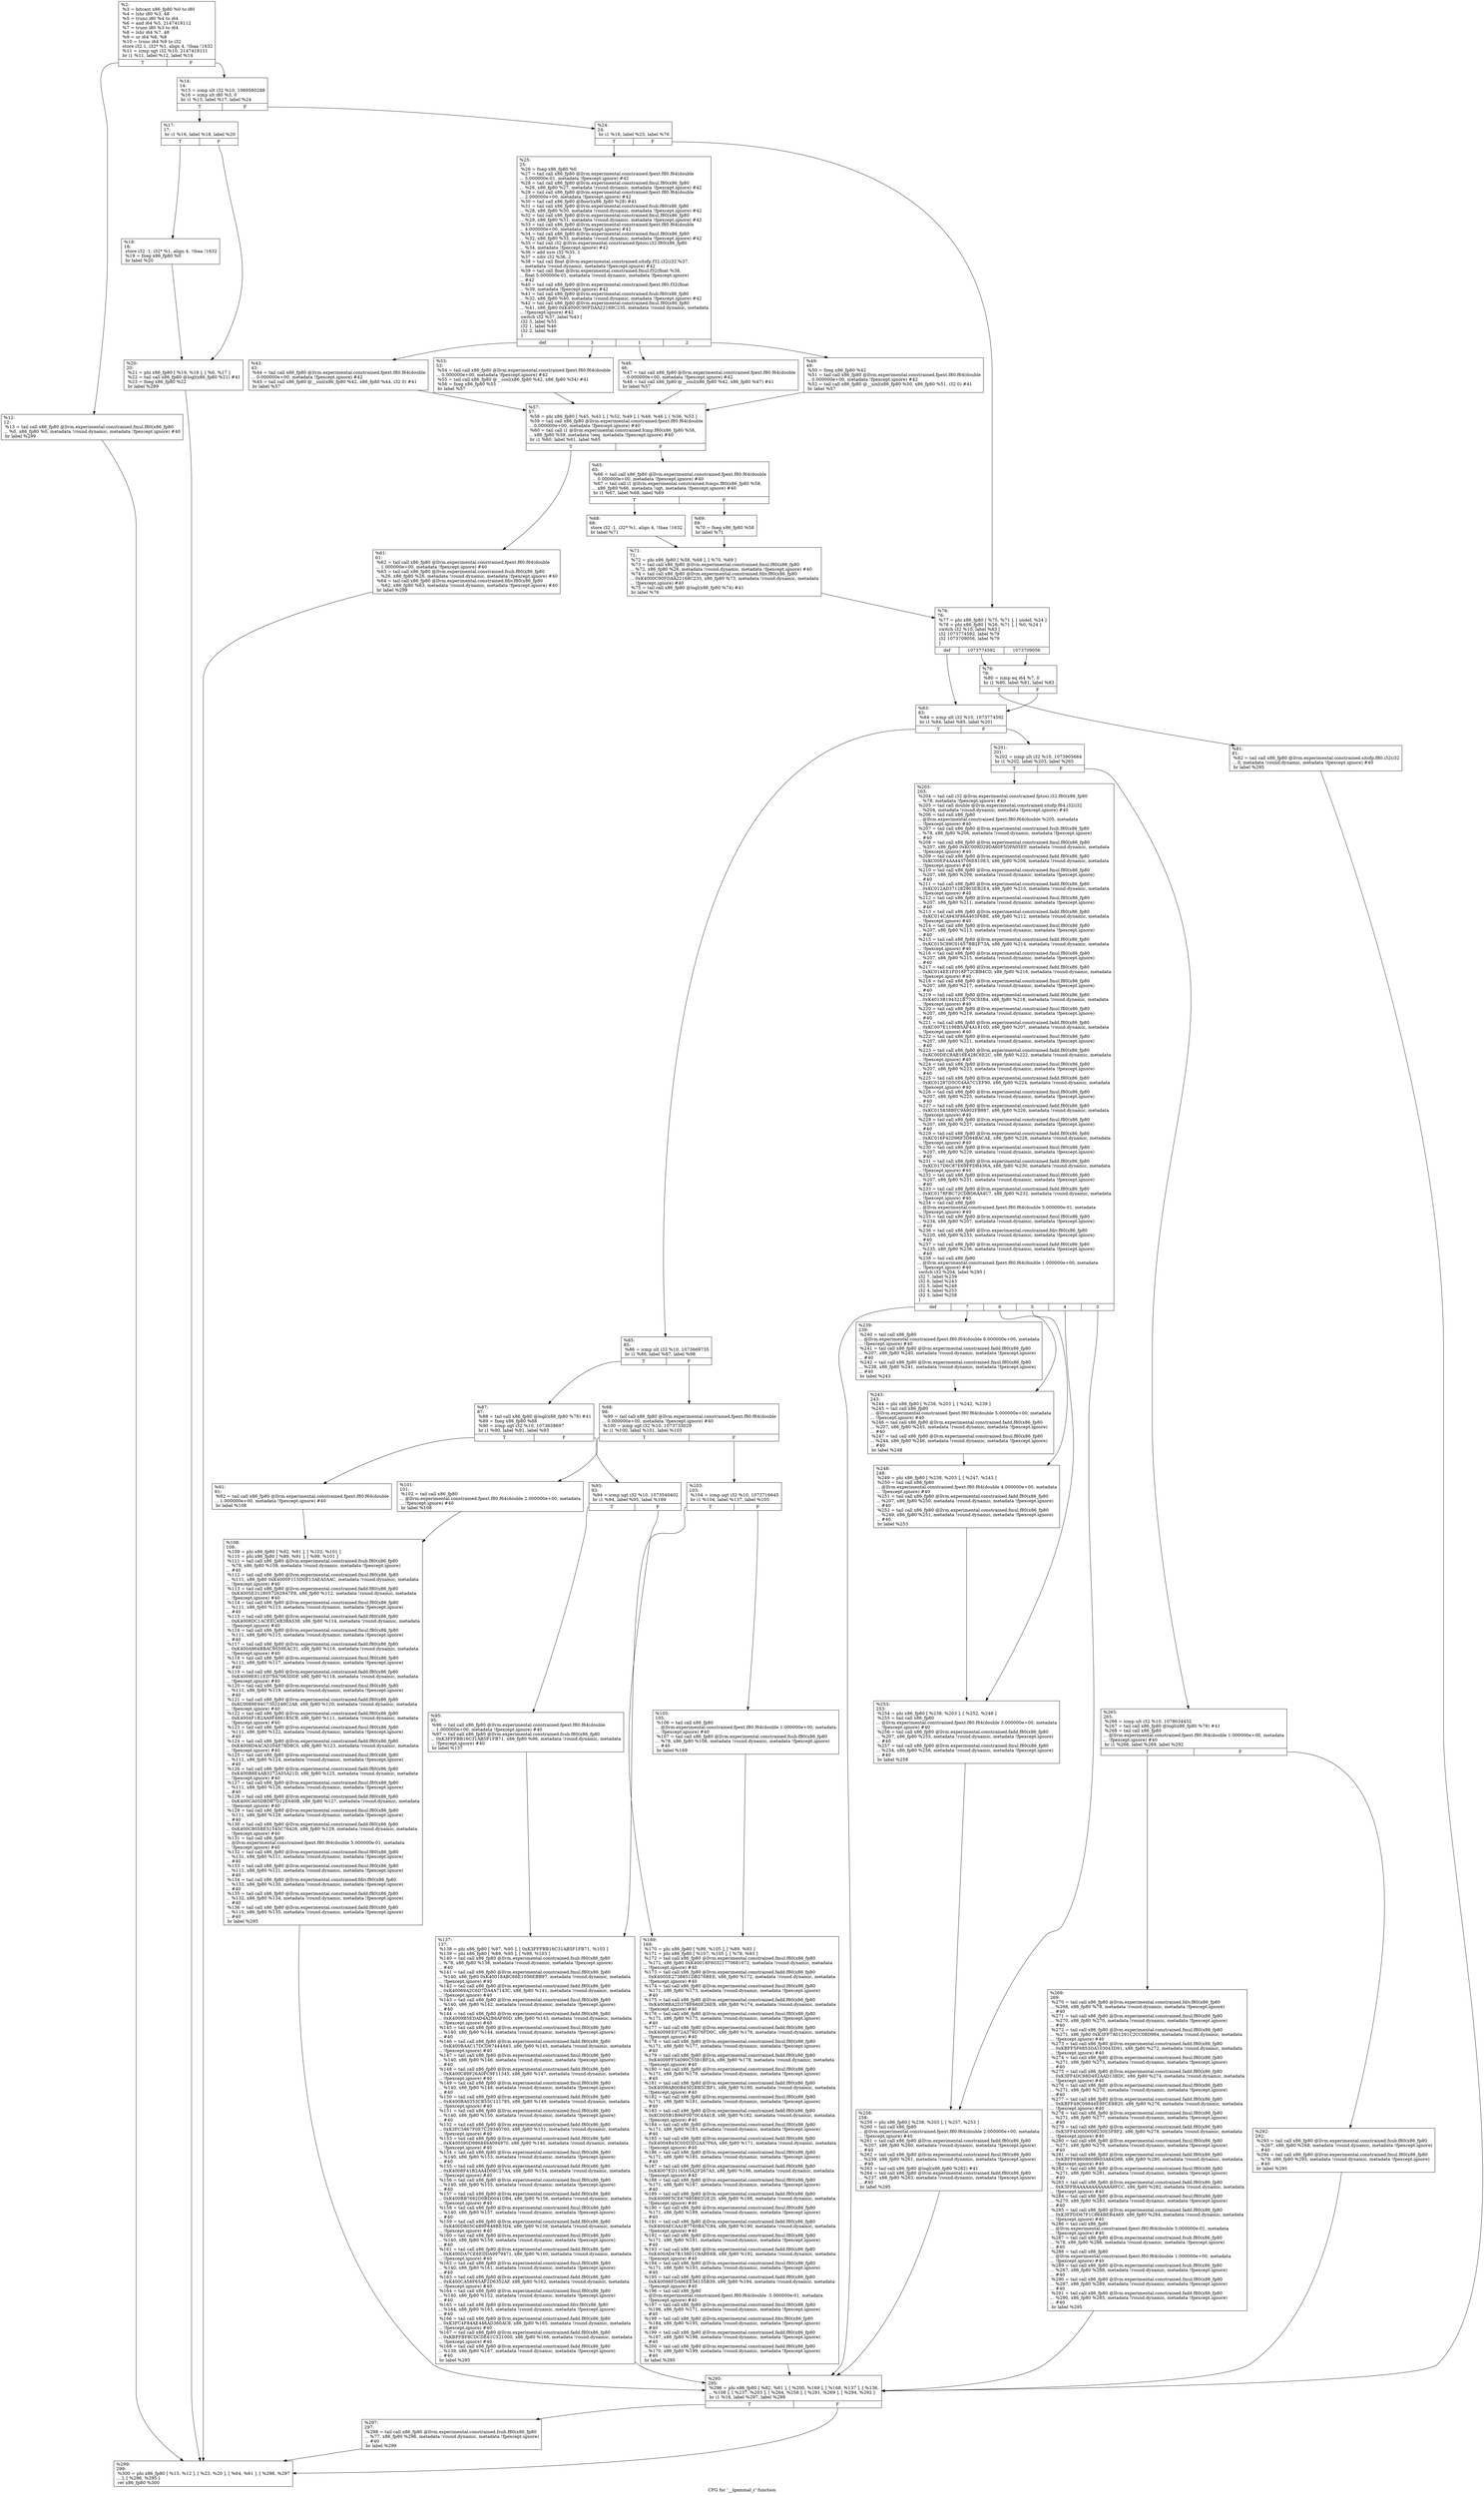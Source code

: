 digraph "CFG for '__lgammal_r' function" {
	label="CFG for '__lgammal_r' function";

	Node0x1cb7b90 [shape=record,label="{%2:\l  %3 = bitcast x86_fp80 %0 to i80\l  %4 = lshr i80 %3, 48\l  %5 = trunc i80 %4 to i64\l  %6 = and i64 %5, 2147418112\l  %7 = trunc i80 %3 to i64\l  %8 = lshr i64 %7, 48\l  %9 = or i64 %6, %8\l  %10 = trunc i64 %9 to i32\l  store i32 1, i32* %1, align 4, !tbaa !1632\l  %11 = icmp ugt i32 %10, 2147418111\l  br i1 %11, label %12, label %14\l|{<s0>T|<s1>F}}"];
	Node0x1cb7b90:s0 -> Node0x1cb7be0;
	Node0x1cb7b90:s1 -> Node0x1cb7c30;
	Node0x1cb7be0 [shape=record,label="{%12:\l12:                                               \l  %13 = tail call x86_fp80 @llvm.experimental.constrained.fmul.f80(x86_fp80\l... %0, x86_fp80 %0, metadata !round.dynamic, metadata !fpexcept.ignore) #40\l  br label %299\l}"];
	Node0x1cb7be0 -> Node0x1cb89f0;
	Node0x1cb7c30 [shape=record,label="{%14:\l14:                                               \l  %15 = icmp ult i32 %10, 1069580288\l  %16 = icmp slt i80 %3, 0\l  br i1 %15, label %17, label %24\l|{<s0>T|<s1>F}}"];
	Node0x1cb7c30:s0 -> Node0x1cb7c80;
	Node0x1cb7c30:s1 -> Node0x1cb7d70;
	Node0x1cb7c80 [shape=record,label="{%17:\l17:                                               \l  br i1 %16, label %18, label %20\l|{<s0>T|<s1>F}}"];
	Node0x1cb7c80:s0 -> Node0x1cb7cd0;
	Node0x1cb7c80:s1 -> Node0x1cb7d20;
	Node0x1cb7cd0 [shape=record,label="{%18:\l18:                                               \l  store i32 -1, i32* %1, align 4, !tbaa !1632\l  %19 = fneg x86_fp80 %0\l  br label %20\l}"];
	Node0x1cb7cd0 -> Node0x1cb7d20;
	Node0x1cb7d20 [shape=record,label="{%20:\l20:                                               \l  %21 = phi x86_fp80 [ %19, %18 ], [ %0, %17 ]\l  %22 = tail call x86_fp80 @logl(x86_fp80 %21) #41\l  %23 = fneg x86_fp80 %22\l  br label %299\l}"];
	Node0x1cb7d20 -> Node0x1cb89f0;
	Node0x1cb7d70 [shape=record,label="{%24:\l24:                                               \l  br i1 %16, label %25, label %76\l|{<s0>T|<s1>F}}"];
	Node0x1cb7d70:s0 -> Node0x1cb7dc0;
	Node0x1cb7d70:s1 -> Node0x1cb8130;
	Node0x1cb7dc0 [shape=record,label="{%25:\l25:                                               \l  %26 = fneg x86_fp80 %0\l  %27 = tail call x86_fp80 @llvm.experimental.constrained.fpext.f80.f64(double\l... 5.000000e-01, metadata !fpexcept.ignore) #42\l  %28 = tail call x86_fp80 @llvm.experimental.constrained.fmul.f80(x86_fp80\l... %26, x86_fp80 %27, metadata !round.dynamic, metadata !fpexcept.ignore) #42\l  %29 = tail call x86_fp80 @llvm.experimental.constrained.fpext.f80.f64(double\l... 2.000000e+00, metadata !fpexcept.ignore) #42\l  %30 = tail call x86_fp80 @floorl(x86_fp80 %28) #41\l  %31 = tail call x86_fp80 @llvm.experimental.constrained.fsub.f80(x86_fp80\l... %28, x86_fp80 %30, metadata !round.dynamic, metadata !fpexcept.ignore) #42\l  %32 = tail call x86_fp80 @llvm.experimental.constrained.fmul.f80(x86_fp80\l... %29, x86_fp80 %31, metadata !round.dynamic, metadata !fpexcept.ignore) #42\l  %33 = tail call x86_fp80 @llvm.experimental.constrained.fpext.f80.f64(double\l... 4.000000e+00, metadata !fpexcept.ignore) #42\l  %34 = tail call x86_fp80 @llvm.experimental.constrained.fmul.f80(x86_fp80\l... %32, x86_fp80 %33, metadata !round.dynamic, metadata !fpexcept.ignore) #42\l  %35 = tail call i32 @llvm.experimental.constrained.fptosi.i32.f80(x86_fp80\l... %34, metadata !fpexcept.ignore) #42\l  %36 = add nsw i32 %35, 1\l  %37 = sdiv i32 %36, 2\l  %38 = tail call float @llvm.experimental.constrained.sitofp.f32.i32(i32 %37,\l... metadata !round.dynamic, metadata !fpexcept.ignore) #42\l  %39 = tail call float @llvm.experimental.constrained.fmul.f32(float %38,\l... float 5.000000e-01, metadata !round.dynamic, metadata !fpexcept.ignore)\l... #42\l  %40 = tail call x86_fp80 @llvm.experimental.constrained.fpext.f80.f32(float\l... %39, metadata !fpexcept.ignore) #42\l  %41 = tail call x86_fp80 @llvm.experimental.constrained.fsub.f80(x86_fp80\l... %32, x86_fp80 %40, metadata !round.dynamic, metadata !fpexcept.ignore) #42\l  %42 = tail call x86_fp80 @llvm.experimental.constrained.fmul.f80(x86_fp80\l... %41, x86_fp80 0xK4000C90FDAA22168C235, metadata !round.dynamic, metadata\l... !fpexcept.ignore) #42\l  switch i32 %37, label %43 [\l    i32 3, label %53\l    i32 1, label %46\l    i32 2, label %49\l  ]\l|{<s0>def|<s1>3|<s2>1|<s3>2}}"];
	Node0x1cb7dc0:s0 -> Node0x1cb7e10;
	Node0x1cb7dc0:s1 -> Node0x1cb7f00;
	Node0x1cb7dc0:s2 -> Node0x1cb7e60;
	Node0x1cb7dc0:s3 -> Node0x1cb7eb0;
	Node0x1cb7e10 [shape=record,label="{%43:\l43:                                               \l  %44 = tail call x86_fp80 @llvm.experimental.constrained.fpext.f80.f64(double\l... 0.000000e+00, metadata !fpexcept.ignore) #42\l  %45 = tail call x86_fp80 @__sinl(x86_fp80 %42, x86_fp80 %44, i32 0) #41\l  br label %57\l}"];
	Node0x1cb7e10 -> Node0x1cb7f50;
	Node0x1cb7e60 [shape=record,label="{%46:\l46:                                               \l  %47 = tail call x86_fp80 @llvm.experimental.constrained.fpext.f80.f64(double\l... 0.000000e+00, metadata !fpexcept.ignore) #42\l  %48 = tail call x86_fp80 @__cosl(x86_fp80 %42, x86_fp80 %47) #41\l  br label %57\l}"];
	Node0x1cb7e60 -> Node0x1cb7f50;
	Node0x1cb7eb0 [shape=record,label="{%49:\l49:                                               \l  %50 = fneg x86_fp80 %42\l  %51 = tail call x86_fp80 @llvm.experimental.constrained.fpext.f80.f64(double\l... 0.000000e+00, metadata !fpexcept.ignore) #42\l  %52 = tail call x86_fp80 @__sinl(x86_fp80 %50, x86_fp80 %51, i32 0) #41\l  br label %57\l}"];
	Node0x1cb7eb0 -> Node0x1cb7f50;
	Node0x1cb7f00 [shape=record,label="{%53:\l53:                                               \l  %54 = tail call x86_fp80 @llvm.experimental.constrained.fpext.f80.f64(double\l... 0.000000e+00, metadata !fpexcept.ignore) #42\l  %55 = tail call x86_fp80 @__cosl(x86_fp80 %42, x86_fp80 %54) #41\l  %56 = fneg x86_fp80 %55\l  br label %57\l}"];
	Node0x1cb7f00 -> Node0x1cb7f50;
	Node0x1cb7f50 [shape=record,label="{%57:\l57:                                               \l  %58 = phi x86_fp80 [ %45, %43 ], [ %52, %49 ], [ %48, %46 ], [ %56, %53 ]\l  %59 = tail call x86_fp80 @llvm.experimental.constrained.fpext.f80.f64(double\l... 0.000000e+00, metadata !fpexcept.ignore) #40\l  %60 = tail call i1 @llvm.experimental.constrained.fcmp.f80(x86_fp80 %58,\l... x86_fp80 %59, metadata !oeq, metadata !fpexcept.ignore) #40\l  br i1 %60, label %61, label %65\l|{<s0>T|<s1>F}}"];
	Node0x1cb7f50:s0 -> Node0x1cb7fa0;
	Node0x1cb7f50:s1 -> Node0x1cb7ff0;
	Node0x1cb7fa0 [shape=record,label="{%61:\l61:                                               \l  %62 = tail call x86_fp80 @llvm.experimental.constrained.fpext.f80.f64(double\l... 1.000000e+00, metadata !fpexcept.ignore) #40\l  %63 = tail call x86_fp80 @llvm.experimental.constrained.fsub.f80(x86_fp80\l... %26, x86_fp80 %26, metadata !round.dynamic, metadata !fpexcept.ignore) #40\l  %64 = tail call x86_fp80 @llvm.experimental.constrained.fdiv.f80(x86_fp80\l... %62, x86_fp80 %63, metadata !round.dynamic, metadata !fpexcept.ignore) #40\l  br label %299\l}"];
	Node0x1cb7fa0 -> Node0x1cb89f0;
	Node0x1cb7ff0 [shape=record,label="{%65:\l65:                                               \l  %66 = tail call x86_fp80 @llvm.experimental.constrained.fpext.f80.f64(double\l... 0.000000e+00, metadata !fpexcept.ignore) #40\l  %67 = tail call i1 @llvm.experimental.constrained.fcmps.f80(x86_fp80 %58,\l... x86_fp80 %66, metadata !ogt, metadata !fpexcept.ignore) #40\l  br i1 %67, label %68, label %69\l|{<s0>T|<s1>F}}"];
	Node0x1cb7ff0:s0 -> Node0x1cb8040;
	Node0x1cb7ff0:s1 -> Node0x1cb8090;
	Node0x1cb8040 [shape=record,label="{%68:\l68:                                               \l  store i32 -1, i32* %1, align 4, !tbaa !1632\l  br label %71\l}"];
	Node0x1cb8040 -> Node0x1cb80e0;
	Node0x1cb8090 [shape=record,label="{%69:\l69:                                               \l  %70 = fneg x86_fp80 %58\l  br label %71\l}"];
	Node0x1cb8090 -> Node0x1cb80e0;
	Node0x1cb80e0 [shape=record,label="{%71:\l71:                                               \l  %72 = phi x86_fp80 [ %58, %68 ], [ %70, %69 ]\l  %73 = tail call x86_fp80 @llvm.experimental.constrained.fmul.f80(x86_fp80\l... %72, x86_fp80 %26, metadata !round.dynamic, metadata !fpexcept.ignore) #40\l  %74 = tail call x86_fp80 @llvm.experimental.constrained.fdiv.f80(x86_fp80\l... 0xK4000C90FDAA22168C235, x86_fp80 %73, metadata !round.dynamic, metadata\l... !fpexcept.ignore) #40\l  %75 = tail call x86_fp80 @logl(x86_fp80 %74) #41\l  br label %76\l}"];
	Node0x1cb80e0 -> Node0x1cb8130;
	Node0x1cb8130 [shape=record,label="{%76:\l76:                                               \l  %77 = phi x86_fp80 [ %75, %71 ], [ undef, %24 ]\l  %78 = phi x86_fp80 [ %26, %71 ], [ %0, %24 ]\l  switch i32 %10, label %83 [\l    i32 1073774592, label %79\l    i32 1073709056, label %79\l  ]\l|{<s0>def|<s1>1073774592|<s2>1073709056}}"];
	Node0x1cb8130:s0 -> Node0x1cb8220;
	Node0x1cb8130:s1 -> Node0x1cb8180;
	Node0x1cb8130:s2 -> Node0x1cb8180;
	Node0x1cb8180 [shape=record,label="{%79:\l79:                                               \l  %80 = icmp eq i64 %7, 0\l  br i1 %80, label %81, label %83\l|{<s0>T|<s1>F}}"];
	Node0x1cb8180:s0 -> Node0x1cb81d0;
	Node0x1cb8180:s1 -> Node0x1cb8220;
	Node0x1cb81d0 [shape=record,label="{%81:\l81:                                               \l  %82 = tail call x86_fp80 @llvm.experimental.constrained.sitofp.f80.i32(i32\l... 0, metadata !round.dynamic, metadata !fpexcept.ignore) #40\l  br label %295\l}"];
	Node0x1cb81d0 -> Node0x1cb8950;
	Node0x1cb8220 [shape=record,label="{%83:\l83:                                               \l  %84 = icmp ult i32 %10, 1073774592\l  br i1 %84, label %85, label %201\l|{<s0>T|<s1>F}}"];
	Node0x1cb8220:s0 -> Node0x1cb8270;
	Node0x1cb8220:s1 -> Node0x1cb8630;
	Node0x1cb8270 [shape=record,label="{%85:\l85:                                               \l  %86 = icmp ult i32 %10, 1073669735\l  br i1 %86, label %87, label %98\l|{<s0>T|<s1>F}}"];
	Node0x1cb8270:s0 -> Node0x1cb82c0;
	Node0x1cb8270:s1 -> Node0x1cb8400;
	Node0x1cb82c0 [shape=record,label="{%87:\l87:                                               \l  %88 = tail call x86_fp80 @logl(x86_fp80 %78) #41\l  %89 = fneg x86_fp80 %88\l  %90 = icmp ugt i32 %10, 1073658697\l  br i1 %90, label %91, label %93\l|{<s0>T|<s1>F}}"];
	Node0x1cb82c0:s0 -> Node0x1cb8310;
	Node0x1cb82c0:s1 -> Node0x1cb8360;
	Node0x1cb8310 [shape=record,label="{%91:\l91:                                               \l  %92 = tail call x86_fp80 @llvm.experimental.constrained.fpext.f80.f64(double\l... 1.000000e+00, metadata !fpexcept.ignore) #40\l  br label %108\l}"];
	Node0x1cb8310 -> Node0x1cb8540;
	Node0x1cb8360 [shape=record,label="{%93:\l93:                                               \l  %94 = icmp ugt i32 %10, 1073540402\l  br i1 %94, label %95, label %169\l|{<s0>T|<s1>F}}"];
	Node0x1cb8360:s0 -> Node0x1cb83b0;
	Node0x1cb8360:s1 -> Node0x1cb85e0;
	Node0x1cb83b0 [shape=record,label="{%95:\l95:                                               \l  %96 = tail call x86_fp80 @llvm.experimental.constrained.fpext.f80.f64(double\l... 1.000000e+00, metadata !fpexcept.ignore) #40\l  %97 = tail call x86_fp80 @llvm.experimental.constrained.fsub.f80(x86_fp80\l... 0xK3FFFBB16C31AB5F1FB71, x86_fp80 %96, metadata !round.dynamic, metadata\l... !fpexcept.ignore) #40\l  br label %137\l}"];
	Node0x1cb83b0 -> Node0x1cb8590;
	Node0x1cb8400 [shape=record,label="{%98:\l98:                                               \l  %99 = tail call x86_fp80 @llvm.experimental.constrained.fpext.f80.f64(double\l... 0.000000e+00, metadata !fpexcept.ignore) #40\l  %100 = icmp ugt i32 %10, 1073733029\l  br i1 %100, label %101, label %103\l|{<s0>T|<s1>F}}"];
	Node0x1cb8400:s0 -> Node0x1cb8450;
	Node0x1cb8400:s1 -> Node0x1cb84a0;
	Node0x1cb8450 [shape=record,label="{%101:\l101:                                              \l  %102 = tail call x86_fp80\l... @llvm.experimental.constrained.fpext.f80.f64(double 2.000000e+00, metadata\l... !fpexcept.ignore) #40\l  br label %108\l}"];
	Node0x1cb8450 -> Node0x1cb8540;
	Node0x1cb84a0 [shape=record,label="{%103:\l103:                                              \l  %104 = icmp ugt i32 %10, 1073716645\l  br i1 %104, label %137, label %105\l|{<s0>T|<s1>F}}"];
	Node0x1cb84a0:s0 -> Node0x1cb8590;
	Node0x1cb84a0:s1 -> Node0x1cb84f0;
	Node0x1cb84f0 [shape=record,label="{%105:\l105:                                              \l  %106 = tail call x86_fp80\l... @llvm.experimental.constrained.fpext.f80.f64(double 1.000000e+00, metadata\l... !fpexcept.ignore) #40\l  %107 = tail call x86_fp80 @llvm.experimental.constrained.fsub.f80(x86_fp80\l... %78, x86_fp80 %106, metadata !round.dynamic, metadata !fpexcept.ignore)\l... #40\l  br label %169\l}"];
	Node0x1cb84f0 -> Node0x1cb85e0;
	Node0x1cb8540 [shape=record,label="{%108:\l108:                                              \l  %109 = phi x86_fp80 [ %92, %91 ], [ %102, %101 ]\l  %110 = phi x86_fp80 [ %89, %91 ], [ %99, %101 ]\l  %111 = tail call x86_fp80 @llvm.experimental.constrained.fsub.f80(x86_fp80\l... %78, x86_fp80 %109, metadata !round.dynamic, metadata !fpexcept.ignore)\l... #40\l  %112 = tail call x86_fp80 @llvm.experimental.constrained.fmul.f80(x86_fp80\l... %111, x86_fp80 0xK4000F115D0E13AEA5AAC, metadata !round.dynamic, metadata\l... !fpexcept.ignore) #40\l  %113 = tail call x86_fp80 @llvm.experimental.constrained.fadd.f80(x86_fp80\l... 0xK4005E31280572629A7F8, x86_fp80 %112, metadata !round.dynamic, metadata\l... !fpexcept.ignore) #40\l  %114 = tail call x86_fp80 @llvm.experimental.constrained.fmul.f80(x86_fp80\l... %111, x86_fp80 %113, metadata !round.dynamic, metadata !fpexcept.ignore)\l... #40\l  %115 = tail call x86_fp80 @llvm.experimental.constrained.fadd.f80(x86_fp80\l... 0xK4008DC1ACEEC4B3BA538, x86_fp80 %114, metadata !round.dynamic, metadata\l... !fpexcept.ignore) #40\l  %116 = tail call x86_fp80 @llvm.experimental.constrained.fmul.f80(x86_fp80\l... %111, x86_fp80 %115, metadata !round.dynamic, metadata !fpexcept.ignore)\l... #40\l  %117 = tail call x86_fp80 @llvm.experimental.constrained.fadd.f80(x86_fp80\l... 0xK400A964BBAC9559EAC31, x86_fp80 %116, metadata !round.dynamic, metadata\l... !fpexcept.ignore) #40\l  %118 = tail call x86_fp80 @llvm.experimental.constrained.fmul.f80(x86_fp80\l... %111, x86_fp80 %117, metadata !round.dynamic, metadata !fpexcept.ignore)\l... #40\l  %119 = tail call x86_fp80 @llvm.experimental.constrained.fadd.f80(x86_fp80\l... 0xK4009E811ED79A7063DDF, x86_fp80 %118, metadata !round.dynamic, metadata\l... !fpexcept.ignore) #40\l  %120 = tail call x86_fp80 @llvm.experimental.constrained.fmul.f80(x86_fp80\l... %111, x86_fp80 %119, metadata !round.dynamic, metadata !fpexcept.ignore)\l... #40\l  %121 = tail call x86_fp80 @llvm.experimental.constrained.fadd.f80(x86_fp80\l... 0xKC0089E94C7302246C2A8, x86_fp80 %120, metadata !round.dynamic, metadata\l... !fpexcept.ignore) #40\l  %122 = tail call x86_fp80 @llvm.experimental.constrained.fadd.f80(x86_fp80\l... 0xK4004F1B2AA9F4861B5CB, x86_fp80 %111, metadata !round.dynamic, metadata\l... !fpexcept.ignore) #40\l  %123 = tail call x86_fp80 @llvm.experimental.constrained.fmul.f80(x86_fp80\l... %111, x86_fp80 %122, metadata !round.dynamic, metadata !fpexcept.ignore)\l... #40\l  %124 = tail call x86_fp80 @llvm.experimental.constrained.fadd.f80(x86_fp80\l... 0xK4008D4ACA5204E78D8C0, x86_fp80 %123, metadata !round.dynamic, metadata\l... !fpexcept.ignore) #40\l  %125 = tail call x86_fp80 @llvm.experimental.constrained.fmul.f80(x86_fp80\l... %111, x86_fp80 %124, metadata !round.dynamic, metadata !fpexcept.ignore)\l... #40\l  %126 = tail call x86_fp80 @llvm.experimental.constrained.fadd.f80(x86_fp80\l... 0xK400B8E4AB3272A55A21D, x86_fp80 %125, metadata !round.dynamic, metadata\l... !fpexcept.ignore) #40\l  %127 = tail call x86_fp80 @llvm.experimental.constrained.fmul.f80(x86_fp80\l... %111, x86_fp80 %126, metadata !round.dynamic, metadata !fpexcept.ignore)\l... #40\l  %128 = tail call x86_fp80 @llvm.experimental.constrained.fadd.f80(x86_fp80\l... 0xK400CA05DBD87D12E640B, x86_fp80 %127, metadata !round.dynamic, metadata\l... !fpexcept.ignore) #40\l  %129 = tail call x86_fp80 @llvm.experimental.constrained.fmul.f80(x86_fp80\l... %111, x86_fp80 %128, metadata !round.dynamic, metadata !fpexcept.ignore)\l... #40\l  %130 = tail call x86_fp80 @llvm.experimental.constrained.fadd.f80(x86_fp80\l... 0xK400C805BE51545C76426, x86_fp80 %129, metadata !round.dynamic, metadata\l... !fpexcept.ignore) #40\l  %131 = tail call x86_fp80\l... @llvm.experimental.constrained.fpext.f80.f64(double 5.000000e-01, metadata\l... !fpexcept.ignore) #40\l  %132 = tail call x86_fp80 @llvm.experimental.constrained.fmul.f80(x86_fp80\l... %131, x86_fp80 %111, metadata !round.dynamic, metadata !fpexcept.ignore)\l... #40\l  %133 = tail call x86_fp80 @llvm.experimental.constrained.fmul.f80(x86_fp80\l... %111, x86_fp80 %121, metadata !round.dynamic, metadata !fpexcept.ignore)\l... #40\l  %134 = tail call x86_fp80 @llvm.experimental.constrained.fdiv.f80(x86_fp80\l... %133, x86_fp80 %130, metadata !round.dynamic, metadata !fpexcept.ignore)\l... #40\l  %135 = tail call x86_fp80 @llvm.experimental.constrained.fadd.f80(x86_fp80\l... %132, x86_fp80 %134, metadata !round.dynamic, metadata !fpexcept.ignore)\l... #40\l  %136 = tail call x86_fp80 @llvm.experimental.constrained.fadd.f80(x86_fp80\l... %110, x86_fp80 %135, metadata !round.dynamic, metadata !fpexcept.ignore)\l... #40\l  br label %295\l}"];
	Node0x1cb8540 -> Node0x1cb8950;
	Node0x1cb8590 [shape=record,label="{%137:\l137:                                              \l  %138 = phi x86_fp80 [ %97, %95 ], [ 0xK3FFFBB16C31AB5F1FB71, %103 ]\l  %139 = phi x86_fp80 [ %89, %95 ], [ %99, %103 ]\l  %140 = tail call x86_fp80 @llvm.experimental.constrained.fsub.f80(x86_fp80\l... %78, x86_fp80 %138, metadata !round.dynamic, metadata !fpexcept.ignore)\l... #40\l  %141 = tail call x86_fp80 @llvm.experimental.constrained.fmul.f80(x86_fp80\l... %140, x86_fp80 0xK40018ABC66E1056EBB97, metadata !round.dynamic, metadata\l... !fpexcept.ignore) #40\l  %142 = tail call x86_fp80 @llvm.experimental.constrained.fadd.f80(x86_fp80\l... 0xK40069A2C6D7DA4A7143C, x86_fp80 %141, metadata !round.dynamic, metadata\l... !fpexcept.ignore) #40\l  %143 = tail call x86_fp80 @llvm.experimental.constrained.fmul.f80(x86_fp80\l... %140, x86_fp80 %142, metadata !round.dynamic, metadata !fpexcept.ignore)\l... #40\l  %144 = tail call x86_fp80 @llvm.experimental.constrained.fadd.f80(x86_fp80\l... 0xK4009B5EDAD4A2B6AF60D, x86_fp80 %143, metadata !round.dynamic, metadata\l... !fpexcept.ignore) #40\l  %145 = tail call x86_fp80 @llvm.experimental.constrained.fmul.f80(x86_fp80\l... %140, x86_fp80 %144, metadata !round.dynamic, metadata !fpexcept.ignore)\l... #40\l  %146 = tail call x86_fp80 @llvm.experimental.constrained.fadd.f80(x86_fp80\l... 0xK400BAAC17DCD67444A43, x86_fp80 %145, metadata !round.dynamic, metadata\l... !fpexcept.ignore) #40\l  %147 = tail call x86_fp80 @llvm.experimental.constrained.fmul.f80(x86_fp80\l... %140, x86_fp80 %146, metadata !round.dynamic, metadata !fpexcept.ignore)\l... #40\l  %148 = tail call x86_fp80 @llvm.experimental.constrained.fadd.f80(x86_fp80\l... 0xK400C89F26A0FC9F11345, x86_fp80 %147, metadata !round.dynamic, metadata\l... !fpexcept.ignore) #40\l  %149 = tail call x86_fp80 @llvm.experimental.constrained.fmul.f80(x86_fp80\l... %140, x86_fp80 %148, metadata !round.dynamic, metadata !fpexcept.ignore)\l... #40\l  %150 = tail call x86_fp80 @llvm.experimental.constrained.fadd.f80(x86_fp80\l... 0xK400BA0353CB55C121785, x86_fp80 %149, metadata !round.dynamic, metadata\l... !fpexcept.ignore) #40\l  %151 = tail call x86_fp80 @llvm.experimental.constrained.fmul.f80(x86_fp80\l... %140, x86_fp80 %150, metadata !round.dynamic, metadata !fpexcept.ignore)\l... #40\l  %152 = tail call x86_fp80 @llvm.experimental.constrained.fadd.f80(x86_fp80\l... 0xK3FC5867F0E7C29340760, x86_fp80 %151, metadata !round.dynamic, metadata\l... !fpexcept.ignore) #40\l  %153 = tail call x86_fp80 @llvm.experimental.constrained.fadd.f80(x86_fp80\l... 0xK400580D986849A094970, x86_fp80 %140, metadata !round.dynamic, metadata\l... !fpexcept.ignore) #40\l  %154 = tail call x86_fp80 @llvm.experimental.constrained.fmul.f80(x86_fp80\l... %140, x86_fp80 %153, metadata !round.dynamic, metadata !fpexcept.ignore)\l... #40\l  %155 = tail call x86_fp80 @llvm.experimental.constrained.fadd.f80(x86_fp80\l... 0xK4008F41B2AA4D08C27AA, x86_fp80 %154, metadata !round.dynamic, metadata\l... !fpexcept.ignore) #40\l  %156 = tail call x86_fp80 @llvm.experimental.constrained.fmul.f80(x86_fp80\l... %140, x86_fp80 %155, metadata !round.dynamic, metadata !fpexcept.ignore)\l... #40\l  %157 = tail call x86_fp80 @llvm.experimental.constrained.fadd.f80(x86_fp80\l... 0xK400BB7682D0BD0041DB4, x86_fp80 %156, metadata !round.dynamic, metadata\l... !fpexcept.ignore) #40\l  %158 = tail call x86_fp80 @llvm.experimental.constrained.fmul.f80(x86_fp80\l... %140, x86_fp80 %157, metadata !round.dynamic, metadata !fpexcept.ignore)\l... #40\l  %159 = tail call x86_fp80 @llvm.experimental.constrained.fadd.f80(x86_fp80\l... 0xK400D805C4B9F648BE3D4, x86_fp80 %158, metadata !round.dynamic, metadata\l... !fpexcept.ignore) #40\l  %160 = tail call x86_fp80 @llvm.experimental.constrained.fmul.f80(x86_fp80\l... %140, x86_fp80 %159, metadata !round.dynamic, metadata !fpexcept.ignore)\l... #40\l  %161 = tail call x86_fp80 @llvm.experimental.constrained.fadd.f80(x86_fp80\l... 0xK400DA7CE6EDDA9979471, x86_fp80 %160, metadata !round.dynamic, metadata\l... !fpexcept.ignore) #40\l  %162 = tail call x86_fp80 @llvm.experimental.constrained.fmul.f80(x86_fp80\l... %140, x86_fp80 %161, metadata !round.dynamic, metadata !fpexcept.ignore)\l... #40\l  %163 = tail call x86_fp80 @llvm.experimental.constrained.fadd.f80(x86_fp80\l... 0xK400CA58F65AF2D6352AF, x86_fp80 %162, metadata !round.dynamic, metadata\l... !fpexcept.ignore) #40\l  %164 = tail call x86_fp80 @llvm.experimental.constrained.fmul.f80(x86_fp80\l... %140, x86_fp80 %152, metadata !round.dynamic, metadata !fpexcept.ignore)\l... #40\l  %165 = tail call x86_fp80 @llvm.experimental.constrained.fdiv.f80(x86_fp80\l... %164, x86_fp80 %163, metadata !round.dynamic, metadata !fpexcept.ignore)\l... #40\l  %166 = tail call x86_fp80 @llvm.experimental.constrained.fadd.f80(x86_fp80\l... 0xK3FC4F84AE446AD360AC8, x86_fp80 %165, metadata !round.dynamic, metadata\l... !fpexcept.ignore) #40\l  %167 = tail call x86_fp80 @llvm.experimental.constrained.fadd.f80(x86_fp80\l... 0xKBFFBF8CDCDE61C521000, x86_fp80 %166, metadata !round.dynamic, metadata\l... !fpexcept.ignore) #40\l  %168 = tail call x86_fp80 @llvm.experimental.constrained.fadd.f80(x86_fp80\l... %139, x86_fp80 %167, metadata !round.dynamic, metadata !fpexcept.ignore)\l... #40\l  br label %295\l}"];
	Node0x1cb8590 -> Node0x1cb8950;
	Node0x1cb85e0 [shape=record,label="{%169:\l169:                                              \l  %170 = phi x86_fp80 [ %99, %105 ], [ %89, %93 ]\l  %171 = phi x86_fp80 [ %107, %105 ], [ %78, %93 ]\l  %172 = tail call x86_fp80 @llvm.experimental.constrained.fmul.f80(x86_fp80\l... %171, x86_fp80 0xK40018F80321770681672, metadata !round.dynamic, metadata\l... !fpexcept.ignore) #40\l  %173 = tail call x86_fp80 @llvm.experimental.constrained.fadd.f80(x86_fp80\l... 0xK4005E2738851DB576BEE, x86_fp80 %172, metadata !round.dynamic, metadata\l... !fpexcept.ignore) #40\l  %174 = tail call x86_fp80 @llvm.experimental.constrained.fmul.f80(x86_fp80\l... %171, x86_fp80 %173, metadata !round.dynamic, metadata !fpexcept.ignore)\l... #40\l  %175 = tail call x86_fp80 @llvm.experimental.constrained.fadd.f80(x86_fp80\l... 0xK4008BA2D37BF660E26EB, x86_fp80 %174, metadata !round.dynamic, metadata\l... !fpexcept.ignore) #40\l  %176 = tail call x86_fp80 @llvm.experimental.constrained.fmul.f80(x86_fp80\l... %171, x86_fp80 %175, metadata !round.dynamic, metadata !fpexcept.ignore)\l... #40\l  %177 = tail call x86_fp80 @llvm.experimental.constrained.fadd.f80(x86_fp80\l... 0xK4009EEF72A378D76FD0C, x86_fp80 %176, metadata !round.dynamic, metadata\l... !fpexcept.ignore) #40\l  %178 = tail call x86_fp80 @llvm.experimental.constrained.fmul.f80(x86_fp80\l... %171, x86_fp80 %177, metadata !round.dynamic, metadata !fpexcept.ignore)\l... #40\l  %179 = tail call x86_fp80 @llvm.experimental.constrained.fadd.f80(x86_fp80\l... 0xK4009FF54090C5581BF2A, x86_fp80 %178, metadata !round.dynamic, metadata\l... !fpexcept.ignore) #40\l  %180 = tail call x86_fp80 @llvm.experimental.constrained.fmul.f80(x86_fp80\l... %171, x86_fp80 %179, metadata !round.dynamic, metadata !fpexcept.ignore)\l... #40\l  %181 = tail call x86_fp80 @llvm.experimental.constrained.fadd.f80(x86_fp80\l... 0xK4008AB00B4302BB3CBF1, x86_fp80 %180, metadata !round.dynamic, metadata\l... !fpexcept.ignore) #40\l  %182 = tail call x86_fp80 @llvm.experimental.constrained.fmul.f80(x86_fp80\l... %171, x86_fp80 %181, metadata !round.dynamic, metadata !fpexcept.ignore)\l... #40\l  %183 = tail call x86_fp80 @llvm.experimental.constrained.fadd.f80(x86_fp80\l... 0xKC005B1B96F0070C4A41B, x86_fp80 %182, metadata !round.dynamic, metadata\l... !fpexcept.ignore) #40\l  %184 = tail call x86_fp80 @llvm.experimental.constrained.fmul.f80(x86_fp80\l... %171, x86_fp80 %183, metadata !round.dynamic, metadata !fpexcept.ignore)\l... #40\l  %185 = tail call x86_fp80 @llvm.experimental.constrained.fadd.f80(x86_fp80\l... 0xK4004B45C0DD3D2AA7F6A, x86_fp80 %171, metadata !round.dynamic, metadata\l... !fpexcept.ignore) #40\l  %186 = tail call x86_fp80 @llvm.experimental.constrained.fmul.f80(x86_fp80\l... %171, x86_fp80 %185, metadata !round.dynamic, metadata !fpexcept.ignore)\l... #40\l  %187 = tail call x86_fp80 @llvm.experimental.constrained.fadd.f80(x86_fp80\l... 0xK4007ED116565A2F267A3, x86_fp80 %186, metadata !round.dynamic, metadata\l... !fpexcept.ignore) #40\l  %188 = tail call x86_fp80 @llvm.experimental.constrained.fmul.f80(x86_fp80\l... %171, x86_fp80 %187, metadata !round.dynamic, metadata !fpexcept.ignore)\l... #40\l  %189 = tail call x86_fp80 @llvm.experimental.constrained.fadd.f80(x86_fp80\l... 0xK4009F5CE67685BED2E20, x86_fp80 %188, metadata !round.dynamic, metadata\l... !fpexcept.ignore) #40\l  %190 = tail call x86_fp80 @llvm.experimental.constrained.fmul.f80(x86_fp80\l... %171, x86_fp80 %189, metadata !round.dynamic, metadata !fpexcept.ignore)\l... #40\l  %191 = tail call x86_fp80 @llvm.experimental.constrained.fadd.f80(x86_fp80\l... 0xK400AECAA1B7760BA7C84, x86_fp80 %190, metadata !round.dynamic, metadata\l... !fpexcept.ignore) #40\l  %192 = tail call x86_fp80 @llvm.experimental.constrained.fmul.f80(x86_fp80\l... %171, x86_fp80 %191, metadata !round.dynamic, metadata !fpexcept.ignore)\l... #40\l  %193 = tail call x86_fp80 @llvm.experimental.constrained.fadd.f80(x86_fp80\l... 0xK400AD47B13801C9ABE6B, x86_fp80 %192, metadata !round.dynamic, metadata\l... !fpexcept.ignore) #40\l  %194 = tail call x86_fp80 @llvm.experimental.constrained.fmul.f80(x86_fp80\l... %171, x86_fp80 %193, metadata !round.dynamic, metadata !fpexcept.ignore)\l... #40\l  %195 = tail call x86_fp80 @llvm.experimental.constrained.fadd.f80(x86_fp80\l... 0xK40098FDA96EE56155B39, x86_fp80 %194, metadata !round.dynamic, metadata\l... !fpexcept.ignore) #40\l  %196 = tail call x86_fp80\l... @llvm.experimental.constrained.fpext.f80.f64(double -5.000000e-01, metadata\l... !fpexcept.ignore) #40\l  %197 = tail call x86_fp80 @llvm.experimental.constrained.fmul.f80(x86_fp80\l... %196, x86_fp80 %171, metadata !round.dynamic, metadata !fpexcept.ignore)\l... #40\l  %198 = tail call x86_fp80 @llvm.experimental.constrained.fdiv.f80(x86_fp80\l... %184, x86_fp80 %195, metadata !round.dynamic, metadata !fpexcept.ignore)\l... #40\l  %199 = tail call x86_fp80 @llvm.experimental.constrained.fadd.f80(x86_fp80\l... %197, x86_fp80 %198, metadata !round.dynamic, metadata !fpexcept.ignore)\l... #40\l  %200 = tail call x86_fp80 @llvm.experimental.constrained.fadd.f80(x86_fp80\l... %170, x86_fp80 %199, metadata !round.dynamic, metadata !fpexcept.ignore)\l... #40\l  br label %295\l}"];
	Node0x1cb85e0 -> Node0x1cb8950;
	Node0x1cb8630 [shape=record,label="{%201:\l201:                                              \l  %202 = icmp ult i32 %10, 1073905664\l  br i1 %202, label %203, label %265\l|{<s0>T|<s1>F}}"];
	Node0x1cb8630:s0 -> Node0x1cb8680;
	Node0x1cb8630:s1 -> Node0x1cb8860;
	Node0x1cb8680 [shape=record,label="{%203:\l203:                                              \l  %204 = tail call i32 @llvm.experimental.constrained.fptosi.i32.f80(x86_fp80\l... %78, metadata !fpexcept.ignore) #40\l  %205 = tail call double @llvm.experimental.constrained.sitofp.f64.i32(i32\l... %204, metadata !round.dynamic, metadata !fpexcept.ignore) #40\l  %206 = tail call x86_fp80\l... @llvm.experimental.constrained.fpext.f80.f64(double %205, metadata\l... !fpexcept.ignore) #40\l  %207 = tail call x86_fp80 @llvm.experimental.constrained.fsub.f80(x86_fp80\l... %78, x86_fp80 %206, metadata !round.dynamic, metadata !fpexcept.ignore)\l... #40\l  %208 = tail call x86_fp80 @llvm.experimental.constrained.fmul.f80(x86_fp80\l... %207, x86_fp80 0xKC009D29DA60F5DFA05EF, metadata !round.dynamic, metadata\l... !fpexcept.ignore) #40\l  %209 = tail call x86_fp80 @llvm.experimental.constrained.fadd.f80(x86_fp80\l... 0xKC00EF4AA443706E810E3, x86_fp80 %208, metadata !round.dynamic, metadata\l... !fpexcept.ignore) #40\l  %210 = tail call x86_fp80 @llvm.experimental.constrained.fmul.f80(x86_fp80\l... %207, x86_fp80 %209, metadata !round.dynamic, metadata !fpexcept.ignore)\l... #40\l  %211 = tail call x86_fp80 @llvm.experimental.constrained.fadd.f80(x86_fp80\l... 0xKC012AD371282903EB2E4, x86_fp80 %210, metadata !round.dynamic, metadata\l... !fpexcept.ignore) #40\l  %212 = tail call x86_fp80 @llvm.experimental.constrained.fmul.f80(x86_fp80\l... %207, x86_fp80 %211, metadata !round.dynamic, metadata !fpexcept.ignore)\l... #40\l  %213 = tail call x86_fp80 @llvm.experimental.constrained.fadd.f80(x86_fp80\l... 0xKC014CA943F86A403F6BE, x86_fp80 %212, metadata !round.dynamic, metadata\l... !fpexcept.ignore) #40\l  %214 = tail call x86_fp80 @llvm.experimental.constrained.fmul.f80(x86_fp80\l... %207, x86_fp80 %213, metadata !round.dynamic, metadata !fpexcept.ignore)\l... #40\l  %215 = tail call x86_fp80 @llvm.experimental.constrained.fadd.f80(x86_fp80\l... 0xKC015C89C01657BB2F73A, x86_fp80 %214, metadata !round.dynamic, metadata\l... !fpexcept.ignore) #40\l  %216 = tail call x86_fp80 @llvm.experimental.constrained.fmul.f80(x86_fp80\l... %207, x86_fp80 %215, metadata !round.dynamic, metadata !fpexcept.ignore)\l... #40\l  %217 = tail call x86_fp80 @llvm.experimental.constrained.fadd.f80(x86_fp80\l... 0xKC014EE1FD18F72CBB4CD, x86_fp80 %216, metadata !round.dynamic, metadata\l... !fpexcept.ignore) #40\l  %218 = tail call x86_fp80 @llvm.experimental.constrained.fmul.f80(x86_fp80\l... %207, x86_fp80 %217, metadata !round.dynamic, metadata !fpexcept.ignore)\l... #40\l  %219 = tail call x86_fp80 @llvm.experimental.constrained.fadd.f80(x86_fp80\l... 0xK4013B194321B770C93B4, x86_fp80 %218, metadata !round.dynamic, metadata\l... !fpexcept.ignore) #40\l  %220 = tail call x86_fp80 @llvm.experimental.constrained.fmul.f80(x86_fp80\l... %207, x86_fp80 %219, metadata !round.dynamic, metadata !fpexcept.ignore)\l... #40\l  %221 = tail call x86_fp80 @llvm.experimental.constrained.fadd.f80(x86_fp80\l... 0xKC007E1198B5AF4A1810D, x86_fp80 %207, metadata !round.dynamic, metadata\l... !fpexcept.ignore) #40\l  %222 = tail call x86_fp80 @llvm.experimental.constrained.fmul.f80(x86_fp80\l... %207, x86_fp80 %221, metadata !round.dynamic, metadata !fpexcept.ignore)\l... #40\l  %223 = tail call x86_fp80 @llvm.experimental.constrained.fadd.f80(x86_fp80\l... 0xKC00DEC8AB16E428C6E2C, x86_fp80 %222, metadata !round.dynamic, metadata\l... !fpexcept.ignore) #40\l  %224 = tail call x86_fp80 @llvm.experimental.constrained.fmul.f80(x86_fp80\l... %207, x86_fp80 %223, metadata !round.dynamic, metadata !fpexcept.ignore)\l... #40\l  %225 = tail call x86_fp80 @llvm.experimental.constrained.fadd.f80(x86_fp80\l... 0xKC01287D5CC4AA7C1EF90, x86_fp80 %224, metadata !round.dynamic, metadata\l... !fpexcept.ignore) #40\l  %226 = tail call x86_fp80 @llvm.experimental.constrained.fmul.f80(x86_fp80\l... %207, x86_fp80 %225, metadata !round.dynamic, metadata !fpexcept.ignore)\l... #40\l  %227 = tail call x86_fp80 @llvm.experimental.constrained.fadd.f80(x86_fp80\l... 0xKC015838BFC9A902FB887, x86_fp80 %226, metadata !round.dynamic, metadata\l... !fpexcept.ignore) #40\l  %228 = tail call x86_fp80 @llvm.experimental.constrained.fmul.f80(x86_fp80\l... %207, x86_fp80 %227, metadata !round.dynamic, metadata !fpexcept.ignore)\l... #40\l  %229 = tail call x86_fp80 @llvm.experimental.constrained.fadd.f80(x86_fp80\l... 0xKC016F42D96F3D84BACAE, x86_fp80 %228, metadata !round.dynamic, metadata\l... !fpexcept.ignore) #40\l  %230 = tail call x86_fp80 @llvm.experimental.constrained.fmul.f80(x86_fp80\l... %207, x86_fp80 %229, metadata !round.dynamic, metadata !fpexcept.ignore)\l... #40\l  %231 = tail call x86_fp80 @llvm.experimental.constrained.fadd.f80(x86_fp80\l... 0xKC017D6C87E69FFDB436A, x86_fp80 %230, metadata !round.dynamic, metadata\l... !fpexcept.ignore) #40\l  %232 = tail call x86_fp80 @llvm.experimental.constrained.fmul.f80(x86_fp80\l... %207, x86_fp80 %231, metadata !round.dynamic, metadata !fpexcept.ignore)\l... #40\l  %233 = tail call x86_fp80 @llvm.experimental.constrained.fadd.f80(x86_fp80\l... 0xKC0178FBC72CDBD6AA4C7, x86_fp80 %232, metadata !round.dynamic, metadata\l... !fpexcept.ignore) #40\l  %234 = tail call x86_fp80\l... @llvm.experimental.constrained.fpext.f80.f64(double 5.000000e-01, metadata\l... !fpexcept.ignore) #40\l  %235 = tail call x86_fp80 @llvm.experimental.constrained.fmul.f80(x86_fp80\l... %234, x86_fp80 %207, metadata !round.dynamic, metadata !fpexcept.ignore)\l... #40\l  %236 = tail call x86_fp80 @llvm.experimental.constrained.fdiv.f80(x86_fp80\l... %220, x86_fp80 %233, metadata !round.dynamic, metadata !fpexcept.ignore)\l... #40\l  %237 = tail call x86_fp80 @llvm.experimental.constrained.fadd.f80(x86_fp80\l... %235, x86_fp80 %236, metadata !round.dynamic, metadata !fpexcept.ignore)\l... #40\l  %238 = tail call x86_fp80\l... @llvm.experimental.constrained.fpext.f80.f64(double 1.000000e+00, metadata\l... !fpexcept.ignore) #40\l  switch i32 %204, label %295 [\l    i32 7, label %239\l    i32 6, label %243\l    i32 5, label %248\l    i32 4, label %253\l    i32 3, label %258\l  ]\l|{<s0>def|<s1>7|<s2>6|<s3>5|<s4>4|<s5>3}}"];
	Node0x1cb8680:s0 -> Node0x1cb8950;
	Node0x1cb8680:s1 -> Node0x1cb86d0;
	Node0x1cb8680:s2 -> Node0x1cb8720;
	Node0x1cb8680:s3 -> Node0x1cb8770;
	Node0x1cb8680:s4 -> Node0x1cb87c0;
	Node0x1cb8680:s5 -> Node0x1cb8810;
	Node0x1cb86d0 [shape=record,label="{%239:\l239:                                              \l  %240 = tail call x86_fp80\l... @llvm.experimental.constrained.fpext.f80.f64(double 6.000000e+00, metadata\l... !fpexcept.ignore) #40\l  %241 = tail call x86_fp80 @llvm.experimental.constrained.fadd.f80(x86_fp80\l... %207, x86_fp80 %240, metadata !round.dynamic, metadata !fpexcept.ignore)\l... #40\l  %242 = tail call x86_fp80 @llvm.experimental.constrained.fmul.f80(x86_fp80\l... %238, x86_fp80 %241, metadata !round.dynamic, metadata !fpexcept.ignore)\l... #40\l  br label %243\l}"];
	Node0x1cb86d0 -> Node0x1cb8720;
	Node0x1cb8720 [shape=record,label="{%243:\l243:                                              \l  %244 = phi x86_fp80 [ %238, %203 ], [ %242, %239 ]\l  %245 = tail call x86_fp80\l... @llvm.experimental.constrained.fpext.f80.f64(double 5.000000e+00, metadata\l... !fpexcept.ignore) #40\l  %246 = tail call x86_fp80 @llvm.experimental.constrained.fadd.f80(x86_fp80\l... %207, x86_fp80 %245, metadata !round.dynamic, metadata !fpexcept.ignore)\l... #40\l  %247 = tail call x86_fp80 @llvm.experimental.constrained.fmul.f80(x86_fp80\l... %244, x86_fp80 %246, metadata !round.dynamic, metadata !fpexcept.ignore)\l... #40\l  br label %248\l}"];
	Node0x1cb8720 -> Node0x1cb8770;
	Node0x1cb8770 [shape=record,label="{%248:\l248:                                              \l  %249 = phi x86_fp80 [ %238, %203 ], [ %247, %243 ]\l  %250 = tail call x86_fp80\l... @llvm.experimental.constrained.fpext.f80.f64(double 4.000000e+00, metadata\l... !fpexcept.ignore) #40\l  %251 = tail call x86_fp80 @llvm.experimental.constrained.fadd.f80(x86_fp80\l... %207, x86_fp80 %250, metadata !round.dynamic, metadata !fpexcept.ignore)\l... #40\l  %252 = tail call x86_fp80 @llvm.experimental.constrained.fmul.f80(x86_fp80\l... %249, x86_fp80 %251, metadata !round.dynamic, metadata !fpexcept.ignore)\l... #40\l  br label %253\l}"];
	Node0x1cb8770 -> Node0x1cb87c0;
	Node0x1cb87c0 [shape=record,label="{%253:\l253:                                              \l  %254 = phi x86_fp80 [ %238, %203 ], [ %252, %248 ]\l  %255 = tail call x86_fp80\l... @llvm.experimental.constrained.fpext.f80.f64(double 3.000000e+00, metadata\l... !fpexcept.ignore) #40\l  %256 = tail call x86_fp80 @llvm.experimental.constrained.fadd.f80(x86_fp80\l... %207, x86_fp80 %255, metadata !round.dynamic, metadata !fpexcept.ignore)\l... #40\l  %257 = tail call x86_fp80 @llvm.experimental.constrained.fmul.f80(x86_fp80\l... %254, x86_fp80 %256, metadata !round.dynamic, metadata !fpexcept.ignore)\l... #40\l  br label %258\l}"];
	Node0x1cb87c0 -> Node0x1cb8810;
	Node0x1cb8810 [shape=record,label="{%258:\l258:                                              \l  %259 = phi x86_fp80 [ %238, %203 ], [ %257, %253 ]\l  %260 = tail call x86_fp80\l... @llvm.experimental.constrained.fpext.f80.f64(double 2.000000e+00, metadata\l... !fpexcept.ignore) #40\l  %261 = tail call x86_fp80 @llvm.experimental.constrained.fadd.f80(x86_fp80\l... %207, x86_fp80 %260, metadata !round.dynamic, metadata !fpexcept.ignore)\l... #40\l  %262 = tail call x86_fp80 @llvm.experimental.constrained.fmul.f80(x86_fp80\l... %259, x86_fp80 %261, metadata !round.dynamic, metadata !fpexcept.ignore)\l... #40\l  %263 = tail call x86_fp80 @logl(x86_fp80 %262) #41\l  %264 = tail call x86_fp80 @llvm.experimental.constrained.fadd.f80(x86_fp80\l... %237, x86_fp80 %263, metadata !round.dynamic, metadata !fpexcept.ignore)\l... #40\l  br label %295\l}"];
	Node0x1cb8810 -> Node0x1cb8950;
	Node0x1cb8860 [shape=record,label="{%265:\l265:                                              \l  %266 = icmp ult i32 %10, 1078034432\l  %267 = tail call x86_fp80 @logl(x86_fp80 %78) #41\l  %268 = tail call x86_fp80\l... @llvm.experimental.constrained.fpext.f80.f64(double 1.000000e+00, metadata\l... !fpexcept.ignore) #40\l  br i1 %266, label %269, label %292\l|{<s0>T|<s1>F}}"];
	Node0x1cb8860:s0 -> Node0x1cb88b0;
	Node0x1cb8860:s1 -> Node0x1cb8900;
	Node0x1cb88b0 [shape=record,label="{%269:\l269:                                              \l  %270 = tail call x86_fp80 @llvm.experimental.constrained.fdiv.f80(x86_fp80\l... %268, x86_fp80 %78, metadata !round.dynamic, metadata !fpexcept.ignore)\l... #40\l  %271 = tail call x86_fp80 @llvm.experimental.constrained.fmul.f80(x86_fp80\l... %270, x86_fp80 %270, metadata !round.dynamic, metadata !fpexcept.ignore)\l... #40\l  %272 = tail call x86_fp80 @llvm.experimental.constrained.fmul.f80(x86_fp80\l... %271, x86_fp80 0xK3FF7A01291C2CC08D984, metadata !round.dynamic, metadata\l... !fpexcept.ignore) #40\l  %273 = tail call x86_fp80 @llvm.experimental.constrained.fadd.f80(x86_fp80\l... 0xKBFF5F6853DA103043D91, x86_fp80 %272, metadata !round.dynamic, metadata\l... !fpexcept.ignore) #40\l  %274 = tail call x86_fp80 @llvm.experimental.constrained.fmul.f80(x86_fp80\l... %271, x86_fp80 %273, metadata !round.dynamic, metadata !fpexcept.ignore)\l... #40\l  %275 = tail call x86_fp80 @llvm.experimental.constrained.fadd.f80(x86_fp80\l... 0xK3FF4DC88D492AAD13BDC, x86_fp80 %274, metadata !round.dynamic, metadata\l... !fpexcept.ignore) #40\l  %276 = tail call x86_fp80 @llvm.experimental.constrained.fmul.f80(x86_fp80\l... %271, x86_fp80 %275, metadata !round.dynamic, metadata !fpexcept.ignore)\l... #40\l  %277 = tail call x86_fp80 @llvm.experimental.constrained.fadd.f80(x86_fp80\l... 0xKBFF49C09844E9FCE8B20, x86_fp80 %276, metadata !round.dynamic, metadata\l... !fpexcept.ignore) #40\l  %278 = tail call x86_fp80 @llvm.experimental.constrained.fmul.f80(x86_fp80\l... %271, x86_fp80 %277, metadata !round.dynamic, metadata !fpexcept.ignore)\l... #40\l  %279 = tail call x86_fp80 @llvm.experimental.constrained.fadd.f80(x86_fp80\l... 0xK3FF4D00D009230E5F8F2, x86_fp80 %278, metadata !round.dynamic, metadata\l... !fpexcept.ignore) #40\l  %280 = tail call x86_fp80 @llvm.experimental.constrained.fmul.f80(x86_fp80\l... %271, x86_fp80 %279, metadata !round.dynamic, metadata !fpexcept.ignore)\l... #40\l  %281 = tail call x86_fp80 @llvm.experimental.constrained.fadd.f80(x86_fp80\l... 0xKBFF6B60B60B603A84D88, x86_fp80 %280, metadata !round.dynamic, metadata\l... !fpexcept.ignore) #40\l  %282 = tail call x86_fp80 @llvm.experimental.constrained.fmul.f80(x86_fp80\l... %271, x86_fp80 %281, metadata !round.dynamic, metadata !fpexcept.ignore)\l... #40\l  %283 = tail call x86_fp80 @llvm.experimental.constrained.fadd.f80(x86_fp80\l... 0xK3FFBAAAAAAAAAAAA9FCC, x86_fp80 %282, metadata !round.dynamic, metadata\l... !fpexcept.ignore) #40\l  %284 = tail call x86_fp80 @llvm.experimental.constrained.fmul.f80(x86_fp80\l... %270, x86_fp80 %283, metadata !round.dynamic, metadata !fpexcept.ignore)\l... #40\l  %285 = tail call x86_fp80 @llvm.experimental.constrained.fadd.f80(x86_fp80\l... 0xK3FFDD67F1C864BEB4A69, x86_fp80 %284, metadata !round.dynamic, metadata\l... !fpexcept.ignore) #40\l  %286 = tail call x86_fp80\l... @llvm.experimental.constrained.fpext.f80.f64(double 5.000000e-01, metadata\l... !fpexcept.ignore) #40\l  %287 = tail call x86_fp80 @llvm.experimental.constrained.fsub.f80(x86_fp80\l... %78, x86_fp80 %286, metadata !round.dynamic, metadata !fpexcept.ignore)\l... #40\l  %288 = tail call x86_fp80\l... @llvm.experimental.constrained.fpext.f80.f64(double 1.000000e+00, metadata\l... !fpexcept.ignore) #40\l  %289 = tail call x86_fp80 @llvm.experimental.constrained.fsub.f80(x86_fp80\l... %267, x86_fp80 %288, metadata !round.dynamic, metadata !fpexcept.ignore)\l... #40\l  %290 = tail call x86_fp80 @llvm.experimental.constrained.fmul.f80(x86_fp80\l... %287, x86_fp80 %289, metadata !round.dynamic, metadata !fpexcept.ignore)\l... #40\l  %291 = tail call x86_fp80 @llvm.experimental.constrained.fadd.f80(x86_fp80\l... %290, x86_fp80 %285, metadata !round.dynamic, metadata !fpexcept.ignore)\l... #40\l  br label %295\l}"];
	Node0x1cb88b0 -> Node0x1cb8950;
	Node0x1cb8900 [shape=record,label="{%292:\l292:                                              \l  %293 = tail call x86_fp80 @llvm.experimental.constrained.fsub.f80(x86_fp80\l... %267, x86_fp80 %268, metadata !round.dynamic, metadata !fpexcept.ignore)\l... #40\l  %294 = tail call x86_fp80 @llvm.experimental.constrained.fmul.f80(x86_fp80\l... %78, x86_fp80 %293, metadata !round.dynamic, metadata !fpexcept.ignore)\l... #40\l  br label %295\l}"];
	Node0x1cb8900 -> Node0x1cb8950;
	Node0x1cb8950 [shape=record,label="{%295:\l295:                                              \l  %296 = phi x86_fp80 [ %82, %81 ], [ %200, %169 ], [ %168, %137 ], [ %136,\l... %108 ], [ %237, %203 ], [ %264, %258 ], [ %291, %269 ], [ %294, %292 ]\l  br i1 %16, label %297, label %299\l|{<s0>T|<s1>F}}"];
	Node0x1cb8950:s0 -> Node0x1cb89a0;
	Node0x1cb8950:s1 -> Node0x1cb89f0;
	Node0x1cb89a0 [shape=record,label="{%297:\l297:                                              \l  %298 = tail call x86_fp80 @llvm.experimental.constrained.fsub.f80(x86_fp80\l... %77, x86_fp80 %296, metadata !round.dynamic, metadata !fpexcept.ignore)\l... #40\l  br label %299\l}"];
	Node0x1cb89a0 -> Node0x1cb89f0;
	Node0x1cb89f0 [shape=record,label="{%299:\l299:                                              \l  %300 = phi x86_fp80 [ %13, %12 ], [ %23, %20 ], [ %64, %61 ], [ %298, %297\l... ], [ %296, %295 ]\l  ret x86_fp80 %300\l}"];
}
